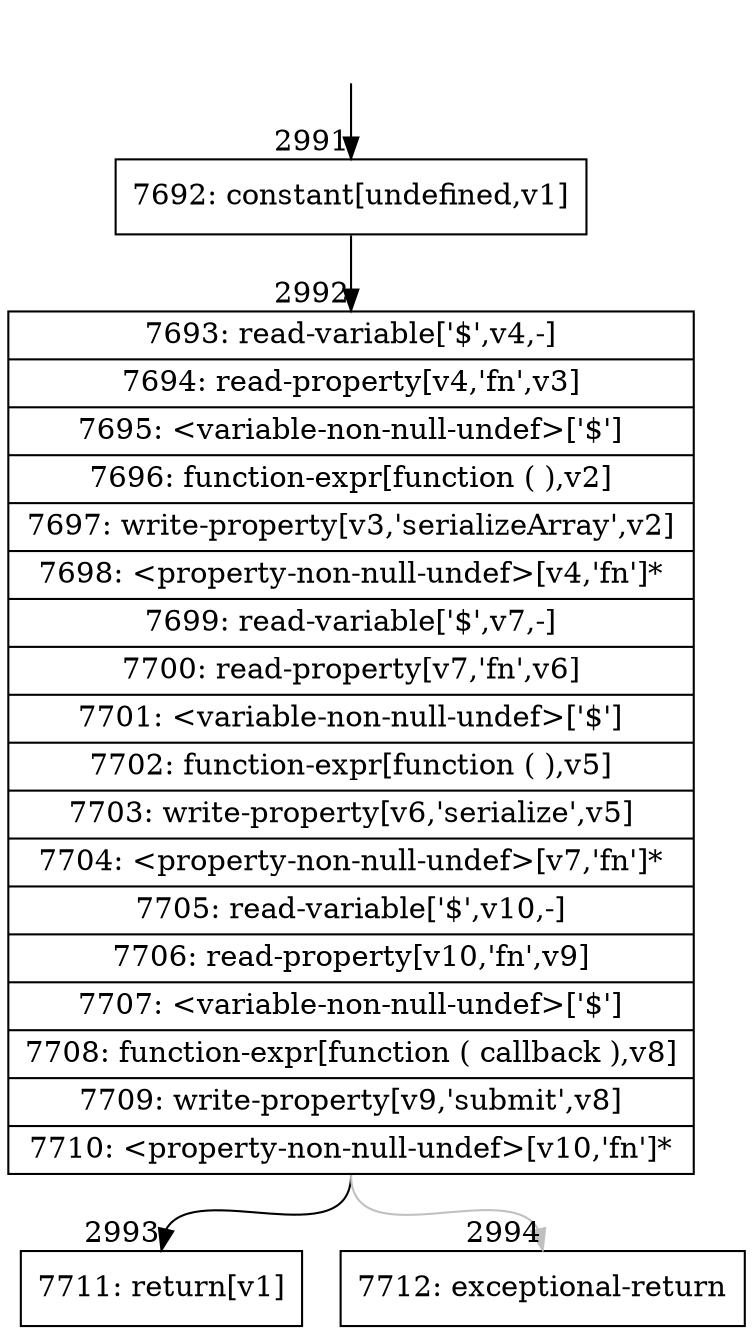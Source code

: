 digraph {
rankdir="TD"
BB_entry244[shape=none,label=""];
BB_entry244 -> BB2991 [tailport=s, headport=n, headlabel="    2991"]
BB2991 [shape=record label="{7692: constant[undefined,v1]}" ] 
BB2991 -> BB2992 [tailport=s, headport=n, headlabel="      2992"]
BB2992 [shape=record label="{7693: read-variable['$',v4,-]|7694: read-property[v4,'fn',v3]|7695: \<variable-non-null-undef\>['$']|7696: function-expr[function ( ),v2]|7697: write-property[v3,'serializeArray',v2]|7698: \<property-non-null-undef\>[v4,'fn']*|7699: read-variable['$',v7,-]|7700: read-property[v7,'fn',v6]|7701: \<variable-non-null-undef\>['$']|7702: function-expr[function ( ),v5]|7703: write-property[v6,'serialize',v5]|7704: \<property-non-null-undef\>[v7,'fn']*|7705: read-variable['$',v10,-]|7706: read-property[v10,'fn',v9]|7707: \<variable-non-null-undef\>['$']|7708: function-expr[function ( callback ),v8]|7709: write-property[v9,'submit',v8]|7710: \<property-non-null-undef\>[v10,'fn']*}" ] 
BB2992 -> BB2993 [tailport=s, headport=n, headlabel="      2993"]
BB2992 -> BB2994 [tailport=s, headport=n, color=gray, headlabel="      2994"]
BB2993 [shape=record label="{7711: return[v1]}" ] 
BB2994 [shape=record label="{7712: exceptional-return}" ] 
//#$~ 1549
}
